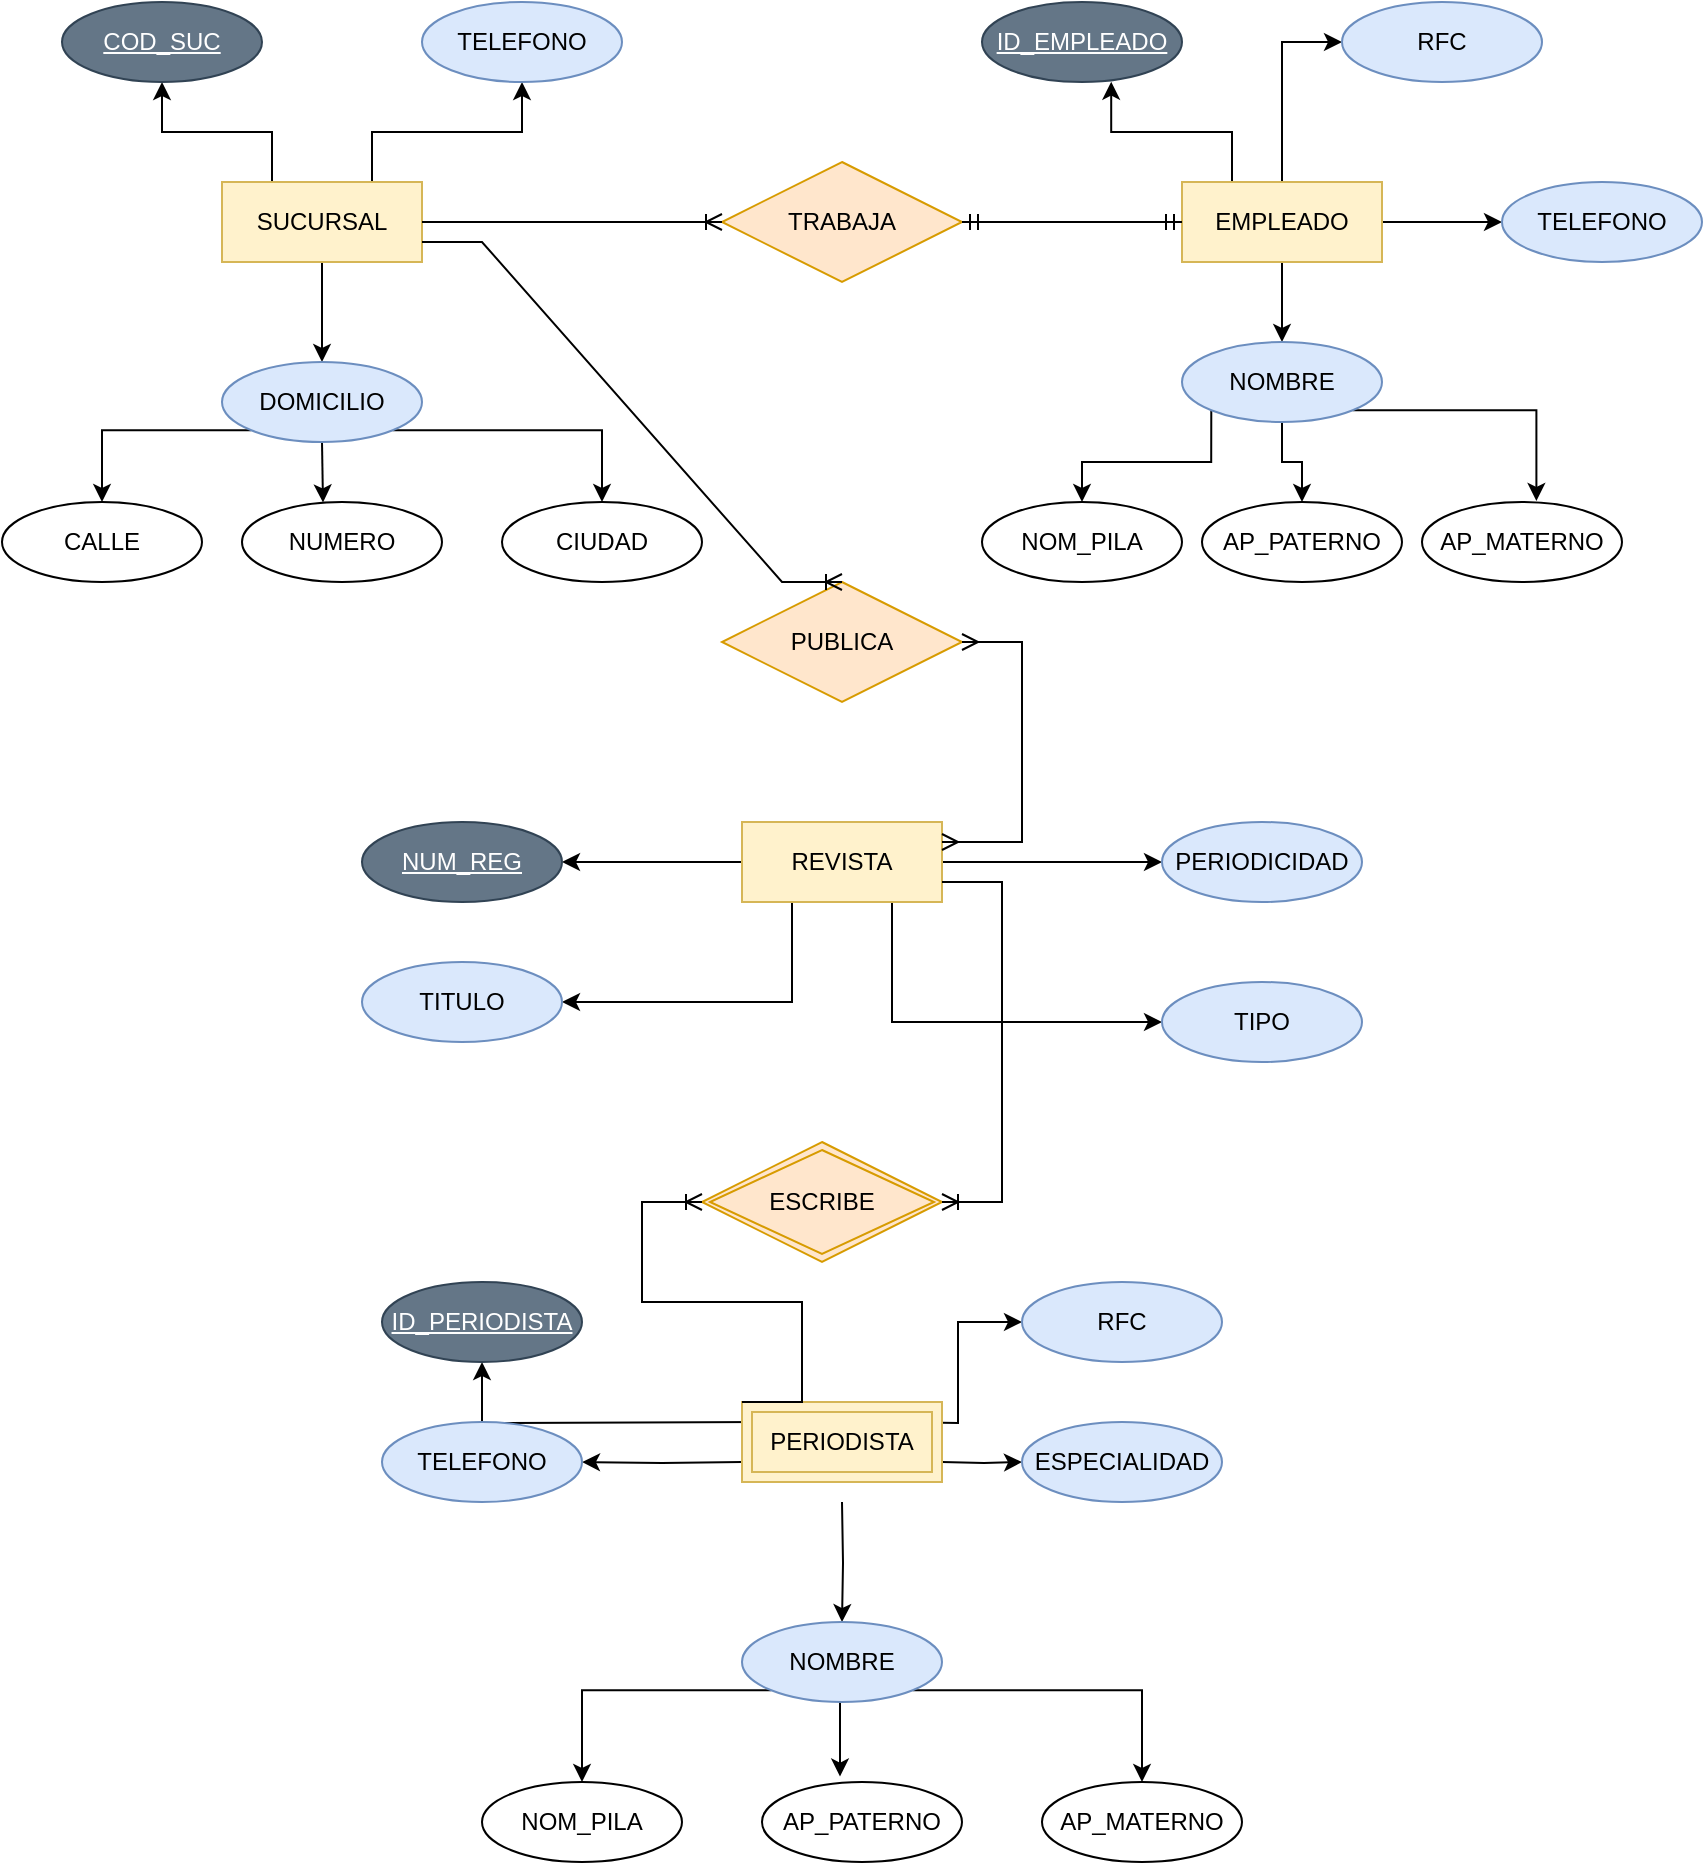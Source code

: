 <mxfile version="20.5.3" type="github">
  <diagram id="IcM1o4SqzcIltdS7G6mZ" name="Página-1">
    <mxGraphModel dx="924" dy="543" grid="1" gridSize="10" guides="1" tooltips="1" connect="1" arrows="1" fold="1" page="1" pageScale="1" pageWidth="827" pageHeight="1169" math="0" shadow="0">
      <root>
        <mxCell id="0" />
        <mxCell id="1" parent="0" />
        <mxCell id="lECHeXkg4zSk70x9dJNj-9" style="edgeStyle=orthogonalEdgeStyle;rounded=0;orthogonalLoop=1;jettySize=auto;html=1;exitX=0.25;exitY=0;exitDx=0;exitDy=0;entryX=0.5;entryY=1;entryDx=0;entryDy=0;" edge="1" parent="1" source="lECHeXkg4zSk70x9dJNj-1" target="lECHeXkg4zSk70x9dJNj-2">
          <mxGeometry relative="1" as="geometry" />
        </mxCell>
        <mxCell id="lECHeXkg4zSk70x9dJNj-10" style="edgeStyle=orthogonalEdgeStyle;rounded=0;orthogonalLoop=1;jettySize=auto;html=1;exitX=0.75;exitY=0;exitDx=0;exitDy=0;entryX=0.5;entryY=1;entryDx=0;entryDy=0;" edge="1" parent="1" source="lECHeXkg4zSk70x9dJNj-1" target="lECHeXkg4zSk70x9dJNj-5">
          <mxGeometry relative="1" as="geometry" />
        </mxCell>
        <mxCell id="lECHeXkg4zSk70x9dJNj-11" style="edgeStyle=orthogonalEdgeStyle;rounded=0;orthogonalLoop=1;jettySize=auto;html=1;exitX=0.5;exitY=1;exitDx=0;exitDy=0;entryX=0.5;entryY=0;entryDx=0;entryDy=0;" edge="1" parent="1" source="lECHeXkg4zSk70x9dJNj-1" target="lECHeXkg4zSk70x9dJNj-4">
          <mxGeometry relative="1" as="geometry" />
        </mxCell>
        <mxCell id="lECHeXkg4zSk70x9dJNj-1" value="SUCURSAL" style="whiteSpace=wrap;html=1;align=center;fillColor=#fff2cc;strokeColor=#d6b656;" vertex="1" parent="1">
          <mxGeometry x="120" y="120" width="100" height="40" as="geometry" />
        </mxCell>
        <mxCell id="lECHeXkg4zSk70x9dJNj-2" value="COD_SUC" style="ellipse;whiteSpace=wrap;html=1;align=center;fontStyle=4;fillColor=#647687;fontColor=#ffffff;strokeColor=#314354;" vertex="1" parent="1">
          <mxGeometry x="40" y="30" width="100" height="40" as="geometry" />
        </mxCell>
        <mxCell id="lECHeXkg4zSk70x9dJNj-12" style="edgeStyle=orthogonalEdgeStyle;rounded=0;orthogonalLoop=1;jettySize=auto;html=1;exitX=0;exitY=1;exitDx=0;exitDy=0;entryX=0.5;entryY=0;entryDx=0;entryDy=0;" edge="1" parent="1" source="lECHeXkg4zSk70x9dJNj-4" target="lECHeXkg4zSk70x9dJNj-6">
          <mxGeometry relative="1" as="geometry" />
        </mxCell>
        <mxCell id="lECHeXkg4zSk70x9dJNj-13" style="edgeStyle=orthogonalEdgeStyle;rounded=0;orthogonalLoop=1;jettySize=auto;html=1;exitX=0.5;exitY=1;exitDx=0;exitDy=0;entryX=0.405;entryY=0.006;entryDx=0;entryDy=0;entryPerimeter=0;" edge="1" parent="1" source="lECHeXkg4zSk70x9dJNj-4" target="lECHeXkg4zSk70x9dJNj-7">
          <mxGeometry relative="1" as="geometry" />
        </mxCell>
        <mxCell id="lECHeXkg4zSk70x9dJNj-14" style="edgeStyle=orthogonalEdgeStyle;rounded=0;orthogonalLoop=1;jettySize=auto;html=1;exitX=1;exitY=1;exitDx=0;exitDy=0;entryX=0.5;entryY=0;entryDx=0;entryDy=0;" edge="1" parent="1" source="lECHeXkg4zSk70x9dJNj-4" target="lECHeXkg4zSk70x9dJNj-8">
          <mxGeometry relative="1" as="geometry" />
        </mxCell>
        <mxCell id="lECHeXkg4zSk70x9dJNj-4" value="DOMICILIO" style="ellipse;whiteSpace=wrap;html=1;align=center;fillColor=#dae8fc;strokeColor=#6c8ebf;" vertex="1" parent="1">
          <mxGeometry x="120" y="210" width="100" height="40" as="geometry" />
        </mxCell>
        <mxCell id="lECHeXkg4zSk70x9dJNj-5" value="TELEFONO" style="ellipse;whiteSpace=wrap;html=1;align=center;fillColor=#dae8fc;strokeColor=#6c8ebf;" vertex="1" parent="1">
          <mxGeometry x="220" y="30" width="100" height="40" as="geometry" />
        </mxCell>
        <mxCell id="lECHeXkg4zSk70x9dJNj-6" value="CALLE" style="ellipse;whiteSpace=wrap;html=1;align=center;" vertex="1" parent="1">
          <mxGeometry x="10" y="280" width="100" height="40" as="geometry" />
        </mxCell>
        <mxCell id="lECHeXkg4zSk70x9dJNj-7" value="NUMERO" style="ellipse;whiteSpace=wrap;html=1;align=center;" vertex="1" parent="1">
          <mxGeometry x="130" y="280" width="100" height="40" as="geometry" />
        </mxCell>
        <mxCell id="lECHeXkg4zSk70x9dJNj-8" value="CIUDAD" style="ellipse;whiteSpace=wrap;html=1;align=center;" vertex="1" parent="1">
          <mxGeometry x="260" y="280" width="100" height="40" as="geometry" />
        </mxCell>
        <mxCell id="lECHeXkg4zSk70x9dJNj-25" style="edgeStyle=orthogonalEdgeStyle;rounded=0;orthogonalLoop=1;jettySize=auto;html=1;exitX=0.25;exitY=0;exitDx=0;exitDy=0;entryX=0.646;entryY=0.996;entryDx=0;entryDy=0;entryPerimeter=0;" edge="1" parent="1" source="lECHeXkg4zSk70x9dJNj-15" target="lECHeXkg4zSk70x9dJNj-17">
          <mxGeometry relative="1" as="geometry" />
        </mxCell>
        <mxCell id="lECHeXkg4zSk70x9dJNj-26" style="edgeStyle=orthogonalEdgeStyle;rounded=0;orthogonalLoop=1;jettySize=auto;html=1;exitX=0.5;exitY=0;exitDx=0;exitDy=0;entryX=0;entryY=0.5;entryDx=0;entryDy=0;" edge="1" parent="1" source="lECHeXkg4zSk70x9dJNj-15" target="lECHeXkg4zSk70x9dJNj-20">
          <mxGeometry relative="1" as="geometry" />
        </mxCell>
        <mxCell id="lECHeXkg4zSk70x9dJNj-27" style="edgeStyle=orthogonalEdgeStyle;rounded=0;orthogonalLoop=1;jettySize=auto;html=1;exitX=1;exitY=0.5;exitDx=0;exitDy=0;entryX=0;entryY=0.5;entryDx=0;entryDy=0;" edge="1" parent="1" source="lECHeXkg4zSk70x9dJNj-15" target="lECHeXkg4zSk70x9dJNj-21">
          <mxGeometry relative="1" as="geometry" />
        </mxCell>
        <mxCell id="lECHeXkg4zSk70x9dJNj-28" style="edgeStyle=orthogonalEdgeStyle;rounded=0;orthogonalLoop=1;jettySize=auto;html=1;exitX=0.5;exitY=1;exitDx=0;exitDy=0;entryX=0.5;entryY=0;entryDx=0;entryDy=0;" edge="1" parent="1" source="lECHeXkg4zSk70x9dJNj-15" target="lECHeXkg4zSk70x9dJNj-19">
          <mxGeometry relative="1" as="geometry" />
        </mxCell>
        <mxCell id="lECHeXkg4zSk70x9dJNj-15" value="EMPLEADO" style="whiteSpace=wrap;html=1;align=center;fillColor=#fff2cc;strokeColor=#d6b656;" vertex="1" parent="1">
          <mxGeometry x="600" y="120" width="100" height="40" as="geometry" />
        </mxCell>
        <mxCell id="lECHeXkg4zSk70x9dJNj-16" value="TRABAJA" style="shape=rhombus;perimeter=rhombusPerimeter;whiteSpace=wrap;html=1;align=center;fillColor=#ffe6cc;strokeColor=#d79b00;" vertex="1" parent="1">
          <mxGeometry x="370" y="110" width="120" height="60" as="geometry" />
        </mxCell>
        <mxCell id="lECHeXkg4zSk70x9dJNj-17" value="ID_EMPLEADO" style="ellipse;whiteSpace=wrap;html=1;align=center;fontStyle=4;fillColor=#647687;fontColor=#ffffff;strokeColor=#314354;" vertex="1" parent="1">
          <mxGeometry x="500" y="30" width="100" height="40" as="geometry" />
        </mxCell>
        <mxCell id="lECHeXkg4zSk70x9dJNj-29" style="edgeStyle=orthogonalEdgeStyle;rounded=0;orthogonalLoop=1;jettySize=auto;html=1;exitX=0;exitY=1;exitDx=0;exitDy=0;entryX=0.5;entryY=0;entryDx=0;entryDy=0;" edge="1" parent="1" source="lECHeXkg4zSk70x9dJNj-19" target="lECHeXkg4zSk70x9dJNj-24">
          <mxGeometry relative="1" as="geometry" />
        </mxCell>
        <mxCell id="lECHeXkg4zSk70x9dJNj-30" style="edgeStyle=orthogonalEdgeStyle;rounded=0;orthogonalLoop=1;jettySize=auto;html=1;exitX=0.5;exitY=1;exitDx=0;exitDy=0;entryX=0.5;entryY=0;entryDx=0;entryDy=0;" edge="1" parent="1" source="lECHeXkg4zSk70x9dJNj-19" target="lECHeXkg4zSk70x9dJNj-23">
          <mxGeometry relative="1" as="geometry" />
        </mxCell>
        <mxCell id="lECHeXkg4zSk70x9dJNj-31" style="edgeStyle=orthogonalEdgeStyle;rounded=0;orthogonalLoop=1;jettySize=auto;html=1;exitX=1;exitY=1;exitDx=0;exitDy=0;entryX=0.572;entryY=-0.013;entryDx=0;entryDy=0;entryPerimeter=0;" edge="1" parent="1" source="lECHeXkg4zSk70x9dJNj-19" target="lECHeXkg4zSk70x9dJNj-22">
          <mxGeometry relative="1" as="geometry" />
        </mxCell>
        <mxCell id="lECHeXkg4zSk70x9dJNj-19" value="NOMBRE" style="ellipse;whiteSpace=wrap;html=1;align=center;fillColor=#dae8fc;strokeColor=#6c8ebf;" vertex="1" parent="1">
          <mxGeometry x="600" y="200" width="100" height="40" as="geometry" />
        </mxCell>
        <mxCell id="lECHeXkg4zSk70x9dJNj-20" value="RFC" style="ellipse;whiteSpace=wrap;html=1;align=center;fillColor=#dae8fc;strokeColor=#6c8ebf;" vertex="1" parent="1">
          <mxGeometry x="680" y="30" width="100" height="40" as="geometry" />
        </mxCell>
        <mxCell id="lECHeXkg4zSk70x9dJNj-21" value="TELEFONO" style="ellipse;whiteSpace=wrap;html=1;align=center;fillColor=#dae8fc;strokeColor=#6c8ebf;" vertex="1" parent="1">
          <mxGeometry x="760" y="120" width="100" height="40" as="geometry" />
        </mxCell>
        <mxCell id="lECHeXkg4zSk70x9dJNj-22" value="AP_MATERNO" style="ellipse;whiteSpace=wrap;html=1;align=center;" vertex="1" parent="1">
          <mxGeometry x="720" y="280" width="100" height="40" as="geometry" />
        </mxCell>
        <mxCell id="lECHeXkg4zSk70x9dJNj-23" value="AP_PATERNO" style="ellipse;whiteSpace=wrap;html=1;align=center;" vertex="1" parent="1">
          <mxGeometry x="610" y="280" width="100" height="40" as="geometry" />
        </mxCell>
        <mxCell id="lECHeXkg4zSk70x9dJNj-24" value="NOM_PILA" style="ellipse;whiteSpace=wrap;html=1;align=center;" vertex="1" parent="1">
          <mxGeometry x="500" y="280" width="100" height="40" as="geometry" />
        </mxCell>
        <mxCell id="lECHeXkg4zSk70x9dJNj-32" value="" style="edgeStyle=entityRelationEdgeStyle;fontSize=12;html=1;endArrow=ERoneToMany;rounded=0;exitX=1;exitY=0.5;exitDx=0;exitDy=0;entryX=0;entryY=0.5;entryDx=0;entryDy=0;" edge="1" parent="1" source="lECHeXkg4zSk70x9dJNj-1" target="lECHeXkg4zSk70x9dJNj-16">
          <mxGeometry width="100" height="100" relative="1" as="geometry">
            <mxPoint x="360" y="330" as="sourcePoint" />
            <mxPoint x="460" y="230" as="targetPoint" />
          </mxGeometry>
        </mxCell>
        <mxCell id="lECHeXkg4zSk70x9dJNj-33" value="" style="edgeStyle=entityRelationEdgeStyle;fontSize=12;html=1;endArrow=ERmandOne;startArrow=ERmandOne;rounded=0;entryX=0;entryY=0.5;entryDx=0;entryDy=0;exitX=1;exitY=0.5;exitDx=0;exitDy=0;" edge="1" parent="1" source="lECHeXkg4zSk70x9dJNj-16" target="lECHeXkg4zSk70x9dJNj-15">
          <mxGeometry width="100" height="100" relative="1" as="geometry">
            <mxPoint x="360" y="330" as="sourcePoint" />
            <mxPoint x="460" y="230" as="targetPoint" />
          </mxGeometry>
        </mxCell>
        <mxCell id="lECHeXkg4zSk70x9dJNj-39" style="edgeStyle=orthogonalEdgeStyle;rounded=0;orthogonalLoop=1;jettySize=auto;html=1;exitX=0;exitY=0.5;exitDx=0;exitDy=0;entryX=1;entryY=0.5;entryDx=0;entryDy=0;" edge="1" parent="1" source="lECHeXkg4zSk70x9dJNj-34" target="lECHeXkg4zSk70x9dJNj-35">
          <mxGeometry relative="1" as="geometry" />
        </mxCell>
        <mxCell id="lECHeXkg4zSk70x9dJNj-40" style="edgeStyle=orthogonalEdgeStyle;rounded=0;orthogonalLoop=1;jettySize=auto;html=1;exitX=0.25;exitY=1;exitDx=0;exitDy=0;entryX=1;entryY=0.5;entryDx=0;entryDy=0;" edge="1" parent="1" source="lECHeXkg4zSk70x9dJNj-34" target="lECHeXkg4zSk70x9dJNj-36">
          <mxGeometry relative="1" as="geometry" />
        </mxCell>
        <mxCell id="lECHeXkg4zSk70x9dJNj-41" style="edgeStyle=orthogonalEdgeStyle;rounded=0;orthogonalLoop=1;jettySize=auto;html=1;exitX=1;exitY=0.5;exitDx=0;exitDy=0;entryX=0;entryY=0.5;entryDx=0;entryDy=0;" edge="1" parent="1" source="lECHeXkg4zSk70x9dJNj-34" target="lECHeXkg4zSk70x9dJNj-37">
          <mxGeometry relative="1" as="geometry" />
        </mxCell>
        <mxCell id="lECHeXkg4zSk70x9dJNj-42" style="edgeStyle=orthogonalEdgeStyle;rounded=0;orthogonalLoop=1;jettySize=auto;html=1;exitX=0.75;exitY=1;exitDx=0;exitDy=0;entryX=0;entryY=0.5;entryDx=0;entryDy=0;" edge="1" parent="1" source="lECHeXkg4zSk70x9dJNj-34" target="lECHeXkg4zSk70x9dJNj-38">
          <mxGeometry relative="1" as="geometry" />
        </mxCell>
        <mxCell id="lECHeXkg4zSk70x9dJNj-34" value="REVISTA" style="whiteSpace=wrap;html=1;align=center;fillColor=#fff2cc;strokeColor=#d6b656;" vertex="1" parent="1">
          <mxGeometry x="380" y="440" width="100" height="40" as="geometry" />
        </mxCell>
        <mxCell id="lECHeXkg4zSk70x9dJNj-35" value="NUM_REG" style="ellipse;whiteSpace=wrap;html=1;align=center;fontStyle=4;fillColor=#647687;fontColor=#ffffff;strokeColor=#314354;" vertex="1" parent="1">
          <mxGeometry x="190" y="440" width="100" height="40" as="geometry" />
        </mxCell>
        <mxCell id="lECHeXkg4zSk70x9dJNj-36" value="TITULO" style="ellipse;whiteSpace=wrap;html=1;align=center;fillColor=#dae8fc;strokeColor=#6c8ebf;" vertex="1" parent="1">
          <mxGeometry x="190" y="510" width="100" height="40" as="geometry" />
        </mxCell>
        <mxCell id="lECHeXkg4zSk70x9dJNj-37" value="PERIODICIDAD" style="ellipse;whiteSpace=wrap;html=1;align=center;fillColor=#dae8fc;strokeColor=#6c8ebf;" vertex="1" parent="1">
          <mxGeometry x="590" y="440" width="100" height="40" as="geometry" />
        </mxCell>
        <mxCell id="lECHeXkg4zSk70x9dJNj-38" value="TIPO" style="ellipse;whiteSpace=wrap;html=1;align=center;fillColor=#dae8fc;strokeColor=#6c8ebf;" vertex="1" parent="1">
          <mxGeometry x="590" y="520" width="100" height="40" as="geometry" />
        </mxCell>
        <mxCell id="lECHeXkg4zSk70x9dJNj-44" value="PUBLICA" style="shape=rhombus;perimeter=rhombusPerimeter;whiteSpace=wrap;html=1;align=center;fillColor=#ffe6cc;strokeColor=#d79b00;" vertex="1" parent="1">
          <mxGeometry x="370" y="320" width="120" height="60" as="geometry" />
        </mxCell>
        <mxCell id="lECHeXkg4zSk70x9dJNj-45" value="" style="edgeStyle=entityRelationEdgeStyle;fontSize=12;html=1;endArrow=ERoneToMany;rounded=0;exitX=1;exitY=0.75;exitDx=0;exitDy=0;entryX=0.5;entryY=0;entryDx=0;entryDy=0;" edge="1" parent="1" source="lECHeXkg4zSk70x9dJNj-1" target="lECHeXkg4zSk70x9dJNj-44">
          <mxGeometry width="100" height="100" relative="1" as="geometry">
            <mxPoint x="360" y="350" as="sourcePoint" />
            <mxPoint x="460" y="250" as="targetPoint" />
          </mxGeometry>
        </mxCell>
        <mxCell id="lECHeXkg4zSk70x9dJNj-46" value="" style="edgeStyle=entityRelationEdgeStyle;fontSize=12;html=1;endArrow=ERmany;startArrow=ERmany;rounded=0;entryX=1;entryY=0.25;entryDx=0;entryDy=0;" edge="1" parent="1" source="lECHeXkg4zSk70x9dJNj-44" target="lECHeXkg4zSk70x9dJNj-34">
          <mxGeometry width="100" height="100" relative="1" as="geometry">
            <mxPoint x="360" y="350" as="sourcePoint" />
            <mxPoint x="460" y="250" as="targetPoint" />
          </mxGeometry>
        </mxCell>
        <mxCell id="lECHeXkg4zSk70x9dJNj-56" style="edgeStyle=orthogonalEdgeStyle;rounded=0;orthogonalLoop=1;jettySize=auto;html=1;exitX=0.25;exitY=0;exitDx=0;exitDy=0;" edge="1" parent="1" target="lECHeXkg4zSk70x9dJNj-48">
          <mxGeometry relative="1" as="geometry">
            <mxPoint x="405" y="740" as="sourcePoint" />
          </mxGeometry>
        </mxCell>
        <mxCell id="lECHeXkg4zSk70x9dJNj-58" style="edgeStyle=orthogonalEdgeStyle;rounded=0;orthogonalLoop=1;jettySize=auto;html=1;exitX=1;exitY=0.5;exitDx=0;exitDy=0;entryX=0;entryY=0.5;entryDx=0;entryDy=0;" edge="1" parent="1" target="lECHeXkg4zSk70x9dJNj-50">
          <mxGeometry relative="1" as="geometry">
            <mxPoint x="480" y="760" as="sourcePoint" />
          </mxGeometry>
        </mxCell>
        <mxCell id="lECHeXkg4zSk70x9dJNj-60" style="edgeStyle=orthogonalEdgeStyle;rounded=0;orthogonalLoop=1;jettySize=auto;html=1;exitX=0;exitY=0.5;exitDx=0;exitDy=0;entryX=1;entryY=0.5;entryDx=0;entryDy=0;" edge="1" parent="1" target="lECHeXkg4zSk70x9dJNj-52">
          <mxGeometry relative="1" as="geometry">
            <mxPoint x="380" y="760" as="sourcePoint" />
          </mxGeometry>
        </mxCell>
        <mxCell id="lECHeXkg4zSk70x9dJNj-61" style="edgeStyle=orthogonalEdgeStyle;rounded=0;orthogonalLoop=1;jettySize=auto;html=1;exitX=0.5;exitY=1;exitDx=0;exitDy=0;entryX=0.5;entryY=0;entryDx=0;entryDy=0;" edge="1" parent="1" target="lECHeXkg4zSk70x9dJNj-53">
          <mxGeometry relative="1" as="geometry">
            <mxPoint x="430" y="780" as="sourcePoint" />
          </mxGeometry>
        </mxCell>
        <mxCell id="lECHeXkg4zSk70x9dJNj-62" style="edgeStyle=orthogonalEdgeStyle;rounded=0;orthogonalLoop=1;jettySize=auto;html=1;exitX=0.75;exitY=0;exitDx=0;exitDy=0;entryX=0;entryY=0.5;entryDx=0;entryDy=0;" edge="1" parent="1" target="lECHeXkg4zSk70x9dJNj-51">
          <mxGeometry relative="1" as="geometry">
            <mxPoint x="455" y="740" as="sourcePoint" />
          </mxGeometry>
        </mxCell>
        <mxCell id="lECHeXkg4zSk70x9dJNj-48" value="ID_PERIODISTA" style="ellipse;whiteSpace=wrap;html=1;align=center;fontStyle=4;fillColor=#647687;fontColor=#ffffff;strokeColor=#314354;" vertex="1" parent="1">
          <mxGeometry x="200" y="670" width="100" height="40" as="geometry" />
        </mxCell>
        <mxCell id="lECHeXkg4zSk70x9dJNj-49" value="NOM_PILA" style="ellipse;whiteSpace=wrap;html=1;align=center;" vertex="1" parent="1">
          <mxGeometry x="250" y="920" width="100" height="40" as="geometry" />
        </mxCell>
        <mxCell id="lECHeXkg4zSk70x9dJNj-50" value="ESPECIALIDAD" style="ellipse;whiteSpace=wrap;html=1;align=center;fillColor=#dae8fc;strokeColor=#6c8ebf;" vertex="1" parent="1">
          <mxGeometry x="520" y="740" width="100" height="40" as="geometry" />
        </mxCell>
        <mxCell id="lECHeXkg4zSk70x9dJNj-51" value="RFC" style="ellipse;whiteSpace=wrap;html=1;align=center;fillColor=#dae8fc;strokeColor=#6c8ebf;" vertex="1" parent="1">
          <mxGeometry x="520" y="670" width="100" height="40" as="geometry" />
        </mxCell>
        <mxCell id="lECHeXkg4zSk70x9dJNj-52" value="TELEFONO" style="ellipse;whiteSpace=wrap;html=1;align=center;fillColor=#dae8fc;strokeColor=#6c8ebf;" vertex="1" parent="1">
          <mxGeometry x="200" y="740" width="100" height="40" as="geometry" />
        </mxCell>
        <mxCell id="lECHeXkg4zSk70x9dJNj-63" style="edgeStyle=orthogonalEdgeStyle;rounded=0;orthogonalLoop=1;jettySize=auto;html=1;exitX=0;exitY=1;exitDx=0;exitDy=0;" edge="1" parent="1" source="lECHeXkg4zSk70x9dJNj-53" target="lECHeXkg4zSk70x9dJNj-49">
          <mxGeometry relative="1" as="geometry" />
        </mxCell>
        <mxCell id="lECHeXkg4zSk70x9dJNj-64" style="edgeStyle=orthogonalEdgeStyle;rounded=0;orthogonalLoop=1;jettySize=auto;html=1;exitX=0.5;exitY=1;exitDx=0;exitDy=0;entryX=0.39;entryY=-0.068;entryDx=0;entryDy=0;entryPerimeter=0;" edge="1" parent="1" source="lECHeXkg4zSk70x9dJNj-53" target="lECHeXkg4zSk70x9dJNj-55">
          <mxGeometry relative="1" as="geometry" />
        </mxCell>
        <mxCell id="lECHeXkg4zSk70x9dJNj-65" style="edgeStyle=orthogonalEdgeStyle;rounded=0;orthogonalLoop=1;jettySize=auto;html=1;exitX=1;exitY=1;exitDx=0;exitDy=0;entryX=0.5;entryY=0;entryDx=0;entryDy=0;" edge="1" parent="1" source="lECHeXkg4zSk70x9dJNj-53" target="lECHeXkg4zSk70x9dJNj-54">
          <mxGeometry relative="1" as="geometry" />
        </mxCell>
        <mxCell id="lECHeXkg4zSk70x9dJNj-53" value="NOMBRE" style="ellipse;whiteSpace=wrap;html=1;align=center;fillColor=#dae8fc;strokeColor=#6c8ebf;" vertex="1" parent="1">
          <mxGeometry x="380" y="840" width="100" height="40" as="geometry" />
        </mxCell>
        <mxCell id="lECHeXkg4zSk70x9dJNj-54" value="AP_MATERNO" style="ellipse;whiteSpace=wrap;html=1;align=center;" vertex="1" parent="1">
          <mxGeometry x="530" y="920" width="100" height="40" as="geometry" />
        </mxCell>
        <mxCell id="lECHeXkg4zSk70x9dJNj-55" value="AP_PATERNO" style="ellipse;whiteSpace=wrap;html=1;align=center;" vertex="1" parent="1">
          <mxGeometry x="390" y="920" width="100" height="40" as="geometry" />
        </mxCell>
        <mxCell id="lECHeXkg4zSk70x9dJNj-66" value="ESCRIBE" style="shape=rhombus;double=1;perimeter=rhombusPerimeter;whiteSpace=wrap;html=1;align=center;fillColor=#ffe6cc;strokeColor=#d79b00;" vertex="1" parent="1">
          <mxGeometry x="360" y="600" width="120" height="60" as="geometry" />
        </mxCell>
        <mxCell id="lECHeXkg4zSk70x9dJNj-67" value="PERIODISTA" style="shape=ext;margin=3;double=1;whiteSpace=wrap;html=1;align=center;fillColor=#fff2cc;strokeColor=#d6b656;" vertex="1" parent="1">
          <mxGeometry x="380" y="730" width="100" height="40" as="geometry" />
        </mxCell>
        <mxCell id="lECHeXkg4zSk70x9dJNj-69" value="" style="edgeStyle=entityRelationEdgeStyle;fontSize=12;html=1;endArrow=ERoneToMany;rounded=0;exitX=0;exitY=0;exitDx=0;exitDy=0;" edge="1" parent="1" source="lECHeXkg4zSk70x9dJNj-67">
          <mxGeometry width="100" height="100" relative="1" as="geometry">
            <mxPoint x="360" y="760" as="sourcePoint" />
            <mxPoint x="360" y="630" as="targetPoint" />
          </mxGeometry>
        </mxCell>
        <mxCell id="lECHeXkg4zSk70x9dJNj-72" value="" style="edgeStyle=entityRelationEdgeStyle;fontSize=12;html=1;endArrow=ERoneToMany;rounded=0;exitX=1;exitY=0.75;exitDx=0;exitDy=0;entryX=1;entryY=0.5;entryDx=0;entryDy=0;" edge="1" parent="1" source="lECHeXkg4zSk70x9dJNj-34" target="lECHeXkg4zSk70x9dJNj-66">
          <mxGeometry width="100" height="100" relative="1" as="geometry">
            <mxPoint x="360" y="760" as="sourcePoint" />
            <mxPoint x="460" y="660" as="targetPoint" />
          </mxGeometry>
        </mxCell>
      </root>
    </mxGraphModel>
  </diagram>
</mxfile>
